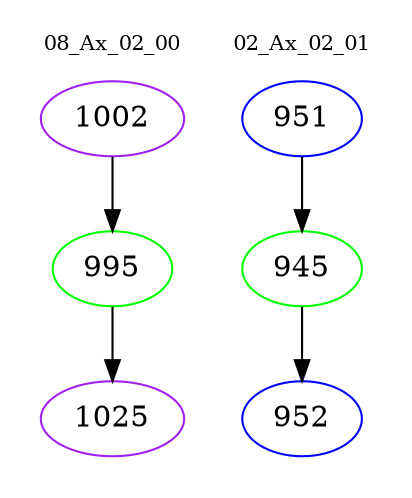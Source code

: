 digraph{
subgraph cluster_0 {
color = white
label = "08_Ax_02_00";
fontsize=10;
T0_1002 [label="1002", color="purple"]
T0_1002 -> T0_995 [color="black"]
T0_995 [label="995", color="green"]
T0_995 -> T0_1025 [color="black"]
T0_1025 [label="1025", color="purple"]
}
subgraph cluster_1 {
color = white
label = "02_Ax_02_01";
fontsize=10;
T1_951 [label="951", color="blue"]
T1_951 -> T1_945 [color="black"]
T1_945 [label="945", color="green"]
T1_945 -> T1_952 [color="black"]
T1_952 [label="952", color="blue"]
}
}
